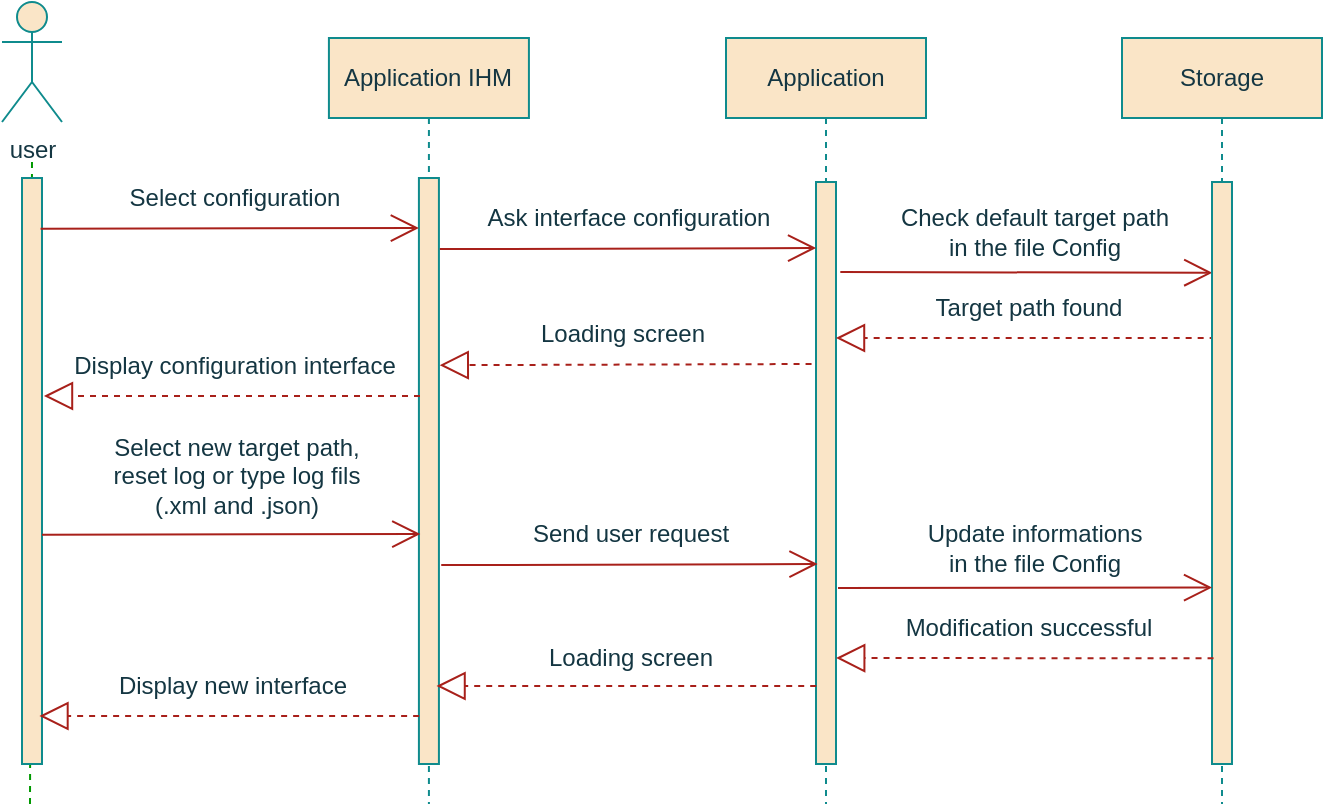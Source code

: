 <mxfile version="20.6.0" type="device"><diagram id="r0X0MlbLGei5c-_fVZ79"><mxGraphModel dx="731" dy="351" grid="1" gridSize="10" guides="1" tooltips="1" connect="1" arrows="1" fold="1" page="1" pageScale="1" pageWidth="413" pageHeight="291" math="0" shadow="0"><root><mxCell id="0"/><mxCell id="1" parent="0"/><mxCell id="tU5jhhU6zAbJtf0umgDA-1" value="" style="endArrow=none;dashed=1;html=1;rounded=0;labelBackgroundColor=#DAD2D8;strokeColor=#009900;fontColor=#143642;" edge="1" parent="1"><mxGeometry width="50" height="50" relative="1" as="geometry"><mxPoint x="114" y="460" as="sourcePoint"/><mxPoint x="115" y="137" as="targetPoint"/></mxGeometry></mxCell><mxCell id="tU5jhhU6zAbJtf0umgDA-2" value="&lt;span style=&quot;&quot;&gt;Application IHM&lt;/span&gt;" style="shape=umlLifeline;perimeter=lifelinePerimeter;whiteSpace=wrap;html=1;container=0;collapsible=0;recursiveResize=0;outlineConnect=0;rounded=0;fillColor=#FAE5C7;strokeColor=#0F8B8D;fontColor=#143642;" vertex="1" parent="1"><mxGeometry x="263.46" y="77" width="100" height="383" as="geometry"/></mxCell><mxCell id="tU5jhhU6zAbJtf0umgDA-3" value="user" style="shape=umlActor;verticalLabelPosition=bottom;verticalAlign=top;html=1;rounded=0;fillColor=#FAE5C7;strokeColor=#0F8B8D;fontColor=#143642;" vertex="1" parent="1"><mxGeometry x="100" y="59" width="30" height="60" as="geometry"/></mxCell><mxCell id="tU5jhhU6zAbJtf0umgDA-4" value="&lt;span style=&quot;&quot;&gt;Application&lt;/span&gt;" style="shape=umlLifeline;perimeter=lifelinePerimeter;whiteSpace=wrap;html=1;container=0;collapsible=0;recursiveResize=0;outlineConnect=0;rounded=0;fillColor=#FAE5C7;strokeColor=#0F8B8D;fontColor=#143642;" vertex="1" parent="1"><mxGeometry x="462" y="77" width="100" height="383" as="geometry"/></mxCell><mxCell id="tU5jhhU6zAbJtf0umgDA-5" value="&lt;span style=&quot;&quot;&gt;Storage&lt;/span&gt;" style="shape=umlLifeline;perimeter=lifelinePerimeter;whiteSpace=wrap;html=1;container=0;collapsible=0;recursiveResize=0;outlineConnect=0;rounded=0;fillColor=#FAE5C7;strokeColor=#0F8B8D;fontColor=#143642;" vertex="1" parent="1"><mxGeometry x="660" y="77" width="100" height="383" as="geometry"/></mxCell><mxCell id="tU5jhhU6zAbJtf0umgDA-6" value="" style="html=1;points=[];perimeter=orthogonalPerimeter;rounded=0;glass=0;labelBackgroundColor=none;fillStyle=auto;fillColor=#FAE5C7;strokeColor=#0F8B8D;fontColor=#143642;" vertex="1" parent="1"><mxGeometry x="110" y="147" width="10" height="293" as="geometry"/></mxCell><mxCell id="tU5jhhU6zAbJtf0umgDA-7" value="" style="html=1;points=[];perimeter=orthogonalPerimeter;rounded=0;glass=0;labelBackgroundColor=none;fillStyle=auto;fillColor=#FAE5C7;strokeColor=#0F8B8D;fontColor=#143642;" vertex="1" parent="1"><mxGeometry x="308.46" y="147" width="10" height="293" as="geometry"/></mxCell><mxCell id="tU5jhhU6zAbJtf0umgDA-8" value="" style="html=1;points=[];perimeter=orthogonalPerimeter;rounded=0;glass=0;labelBackgroundColor=none;fillStyle=auto;fillColor=#FAE5C7;strokeColor=#0F8B8D;fontColor=#143642;" vertex="1" parent="1"><mxGeometry x="507" y="149" width="10" height="291" as="geometry"/></mxCell><mxCell id="tU5jhhU6zAbJtf0umgDA-9" value="Loading screen" style="text;html=1;align=center;verticalAlign=middle;resizable=0;points=[];autosize=1;strokeColor=none;fillColor=none;rounded=0;fontColor=#143642;" vertex="1" parent="1"><mxGeometry x="355.25" y="210" width="110" height="30" as="geometry"/></mxCell><mxCell id="tU5jhhU6zAbJtf0umgDA-10" value="" style="endArrow=block;dashed=1;endFill=0;endSize=12;html=1;rounded=0;exitX=-0.211;exitY=0.186;exitDx=0;exitDy=0;exitPerimeter=0;labelBackgroundColor=#DAD2D8;strokeColor=#A8201A;fontColor=#143642;" edge="1" parent="1"><mxGeometry width="160" relative="1" as="geometry"><mxPoint x="504.78" y="239.998" as="sourcePoint"/><mxPoint x="318.89" y="240.59" as="targetPoint"/></mxGeometry></mxCell><mxCell id="tU5jhhU6zAbJtf0umgDA-11" value="Select configuration" style="text;html=1;align=center;verticalAlign=middle;resizable=0;points=[];autosize=1;strokeColor=none;fillColor=none;rounded=0;fontColor=#143642;" vertex="1" parent="1"><mxGeometry x="150.83" y="142" width="130" height="30" as="geometry"/></mxCell><mxCell id="tU5jhhU6zAbJtf0umgDA-12" value="" style="endArrow=open;endFill=1;endSize=12;html=1;rounded=0;entryX=0.071;entryY=0.165;entryDx=0;entryDy=0;entryPerimeter=0;labelBackgroundColor=#DAD2D8;strokeColor=#A8201A;fontColor=#143642;" edge="1" parent="1"><mxGeometry width="160" relative="1" as="geometry"><mxPoint x="119.29" y="172.38" as="sourcePoint"/><mxPoint x="308.46" y="172" as="targetPoint"/></mxGeometry></mxCell><mxCell id="tU5jhhU6zAbJtf0umgDA-13" value="Display configuration&amp;nbsp;interface" style="text;html=1;align=center;verticalAlign=middle;resizable=0;points=[];autosize=1;strokeColor=none;fillColor=none;rounded=0;fontColor=#143642;" vertex="1" parent="1"><mxGeometry x="125.83" y="226" width="180" height="30" as="geometry"/></mxCell><mxCell id="tU5jhhU6zAbJtf0umgDA-14" value="" style="endArrow=block;dashed=1;endFill=0;endSize=12;html=1;rounded=0;labelBackgroundColor=#DAD2D8;strokeColor=#A8201A;fontColor=#143642;" edge="1" parent="1"><mxGeometry width="160" relative="1" as="geometry"><mxPoint x="309" y="256" as="sourcePoint"/><mxPoint x="120.987" y="256" as="targetPoint"/></mxGeometry></mxCell><mxCell id="tU5jhhU6zAbJtf0umgDA-15" value="" style="endArrow=open;endFill=1;endSize=12;html=1;rounded=0;entryX=-0.083;entryY=0.173;entryDx=0;entryDy=0;entryPerimeter=0;labelBackgroundColor=#DAD2D8;strokeColor=#A8201A;fontColor=#143642;" edge="1" parent="1"><mxGeometry width="160" relative="1" as="geometry"><mxPoint x="318.91" y="182.56" as="sourcePoint"/><mxPoint x="507.08" y="182.004" as="targetPoint"/></mxGeometry></mxCell><mxCell id="tU5jhhU6zAbJtf0umgDA-16" value="Ask interface configuration" style="text;html=1;align=center;verticalAlign=middle;resizable=0;points=[];autosize=1;strokeColor=none;fillColor=none;rounded=0;fontColor=#143642;" vertex="1" parent="1"><mxGeometry x="332.83" y="152" width="160" height="30" as="geometry"/></mxCell><mxCell id="tU5jhhU6zAbJtf0umgDA-41" value="Check default target path&lt;br&gt;in the file Config" style="text;html=1;align=center;verticalAlign=middle;resizable=0;points=[];autosize=1;strokeColor=none;fillColor=none;rounded=1;fontColor=#143642;" vertex="1" parent="1"><mxGeometry x="535.52" y="154" width="160" height="40" as="geometry"/></mxCell><mxCell id="tU5jhhU6zAbJtf0umgDA-42" value="" style="endArrow=open;endFill=1;endSize=12;html=1;rounded=1;labelBackgroundColor=#DAD2D8;strokeColor=#A8201A;fontColor=#143642;entryX=0.016;entryY=0.156;entryDx=0;entryDy=0;entryPerimeter=0;" edge="1" parent="1" target="tU5jhhU6zAbJtf0umgDA-45"><mxGeometry width="160" relative="1" as="geometry"><mxPoint x="519.16" y="194.0" as="sourcePoint"/><mxPoint x="709.16" y="194.0" as="targetPoint"/></mxGeometry></mxCell><mxCell id="tU5jhhU6zAbJtf0umgDA-43" value="Target path found" style="text;html=1;align=center;verticalAlign=middle;resizable=0;points=[];autosize=1;strokeColor=none;fillColor=none;rounded=1;fontColor=#143642;" vertex="1" parent="1"><mxGeometry x="553.33" y="197" width="120" height="30" as="geometry"/></mxCell><mxCell id="tU5jhhU6zAbJtf0umgDA-44" value="" style="endArrow=block;dashed=1;endFill=0;endSize=12;html=1;rounded=1;labelBackgroundColor=#DAD2D8;strokeColor=#A8201A;fontColor=#143642;" edge="1" parent="1"><mxGeometry width="160" relative="1" as="geometry"><mxPoint x="706.83" y="227" as="sourcePoint"/><mxPoint x="516.997" y="227" as="targetPoint"/></mxGeometry></mxCell><mxCell id="tU5jhhU6zAbJtf0umgDA-45" value="" style="html=1;points=[];perimeter=orthogonalPerimeter;rounded=0;glass=0;labelBackgroundColor=none;fillStyle=auto;fillColor=#FAE5C7;strokeColor=#0F8B8D;fontColor=#143642;" vertex="1" parent="1"><mxGeometry x="705" y="149" width="10" height="291" as="geometry"/></mxCell><mxCell id="tU5jhhU6zAbJtf0umgDA-48" value="Select new target path,&lt;br&gt;reset log or type log fils&lt;br&gt;&amp;nbsp;(.xml and .json)&amp;nbsp;" style="text;html=1;align=center;verticalAlign=middle;resizable=0;points=[];autosize=1;strokeColor=none;fillColor=none;rounded=0;fontColor=#143642;" vertex="1" parent="1"><mxGeometry x="141.54" y="265.91" width="150" height="60" as="geometry"/></mxCell><mxCell id="tU5jhhU6zAbJtf0umgDA-49" value="" style="endArrow=open;endFill=1;endSize=12;html=1;rounded=0;entryX=0.071;entryY=0.165;entryDx=0;entryDy=0;entryPerimeter=0;labelBackgroundColor=#DAD2D8;strokeColor=#A8201A;fontColor=#143642;" edge="1" parent="1"><mxGeometry x="263.46" y="77" width="160" relative="1" as="geometry"><mxPoint x="120.0" y="325.38" as="sourcePoint"/><mxPoint x="309.17" y="325.0" as="targetPoint"/></mxGeometry></mxCell><mxCell id="tU5jhhU6zAbJtf0umgDA-52" value="" style="endArrow=open;endFill=1;endSize=12;html=1;rounded=0;entryX=-0.083;entryY=0.173;entryDx=0;entryDy=0;entryPerimeter=0;labelBackgroundColor=#DAD2D8;strokeColor=#A8201A;fontColor=#143642;" edge="1" parent="1"><mxGeometry width="160" relative="1" as="geometry"><mxPoint x="319.62" y="340.56" as="sourcePoint"/><mxPoint x="507.79" y="340.004" as="targetPoint"/></mxGeometry></mxCell><mxCell id="tU5jhhU6zAbJtf0umgDA-53" value="Send user request" style="text;html=1;align=center;verticalAlign=middle;resizable=0;points=[];autosize=1;strokeColor=none;fillColor=none;rounded=0;fontColor=#143642;" vertex="1" parent="1"><mxGeometry x="353.54" y="310.0" width="120" height="30" as="geometry"/></mxCell><mxCell id="tU5jhhU6zAbJtf0umgDA-54" value="Update informations&lt;br&gt;in the file Config" style="text;html=1;align=center;verticalAlign=middle;resizable=0;points=[];autosize=1;strokeColor=none;fillColor=none;rounded=1;fontColor=#143642;" vertex="1" parent="1"><mxGeometry x="551.23" y="312.0" width="130" height="40" as="geometry"/></mxCell><mxCell id="tU5jhhU6zAbJtf0umgDA-55" value="" style="endArrow=open;endFill=1;endSize=12;html=1;rounded=1;labelBackgroundColor=#DAD2D8;strokeColor=#A8201A;fontColor=#143642;entryX=-0.094;entryY=0.672;entryDx=0;entryDy=0;entryPerimeter=0;" edge="1" parent="1"><mxGeometry width="160" relative="1" as="geometry"><mxPoint x="518.0" y="352.0" as="sourcePoint"/><mxPoint x="705.06" y="351.762" as="targetPoint"/></mxGeometry></mxCell><mxCell id="tU5jhhU6zAbJtf0umgDA-58" value="Modification successful" style="text;html=1;align=center;verticalAlign=middle;resizable=0;points=[];autosize=1;strokeColor=none;fillColor=none;rounded=1;fontColor=#143642;" vertex="1" parent="1"><mxGeometry x="538.43" y="357.0" width="150" height="30" as="geometry"/></mxCell><mxCell id="tU5jhhU6zAbJtf0umgDA-59" value="" style="endArrow=block;dashed=1;endFill=0;endSize=12;html=1;rounded=1;labelBackgroundColor=#DAD2D8;strokeColor=#A8201A;fontColor=#143642;exitX=0.077;exitY=0.817;exitDx=0;exitDy=0;exitPerimeter=0;" edge="1" parent="1"><mxGeometry width="160" relative="1" as="geometry"><mxPoint x="705.77" y="387.157" as="sourcePoint"/><mxPoint x="517.097" y="387.0" as="targetPoint"/></mxGeometry></mxCell><mxCell id="tU5jhhU6zAbJtf0umgDA-60" value="Loading screen" style="text;html=1;align=center;verticalAlign=middle;resizable=0;points=[];autosize=1;strokeColor=none;fillColor=none;rounded=1;fontColor=#143642;" vertex="1" parent="1"><mxGeometry x="358.6" y="372.0" width="110" height="30" as="geometry"/></mxCell><mxCell id="tU5jhhU6zAbJtf0umgDA-61" value="" style="endArrow=block;dashed=1;endFill=0;endSize=12;html=1;rounded=1;labelBackgroundColor=#DAD2D8;strokeColor=#A8201A;fontColor=#143642;" edge="1" parent="1"><mxGeometry width="160" relative="1" as="geometry"><mxPoint x="507.1" y="401.0" as="sourcePoint"/><mxPoint x="317.267" y="401.0" as="targetPoint"/></mxGeometry></mxCell><mxCell id="tU5jhhU6zAbJtf0umgDA-62" value="Display new interface" style="text;html=1;align=center;verticalAlign=middle;resizable=0;points=[];autosize=1;strokeColor=none;fillColor=none;rounded=1;fontColor=#143642;" vertex="1" parent="1"><mxGeometry x="145.06" y="386.0" width="140" height="30" as="geometry"/></mxCell><mxCell id="tU5jhhU6zAbJtf0umgDA-63" value="" style="endArrow=block;dashed=1;endFill=0;endSize=12;html=1;rounded=1;labelBackgroundColor=#DAD2D8;strokeColor=#A8201A;fontColor=#143642;" edge="1" parent="1"><mxGeometry width="160" relative="1" as="geometry"><mxPoint x="308.56" y="416.0" as="sourcePoint"/><mxPoint x="118.727" y="416.0" as="targetPoint"/></mxGeometry></mxCell></root></mxGraphModel></diagram></mxfile>